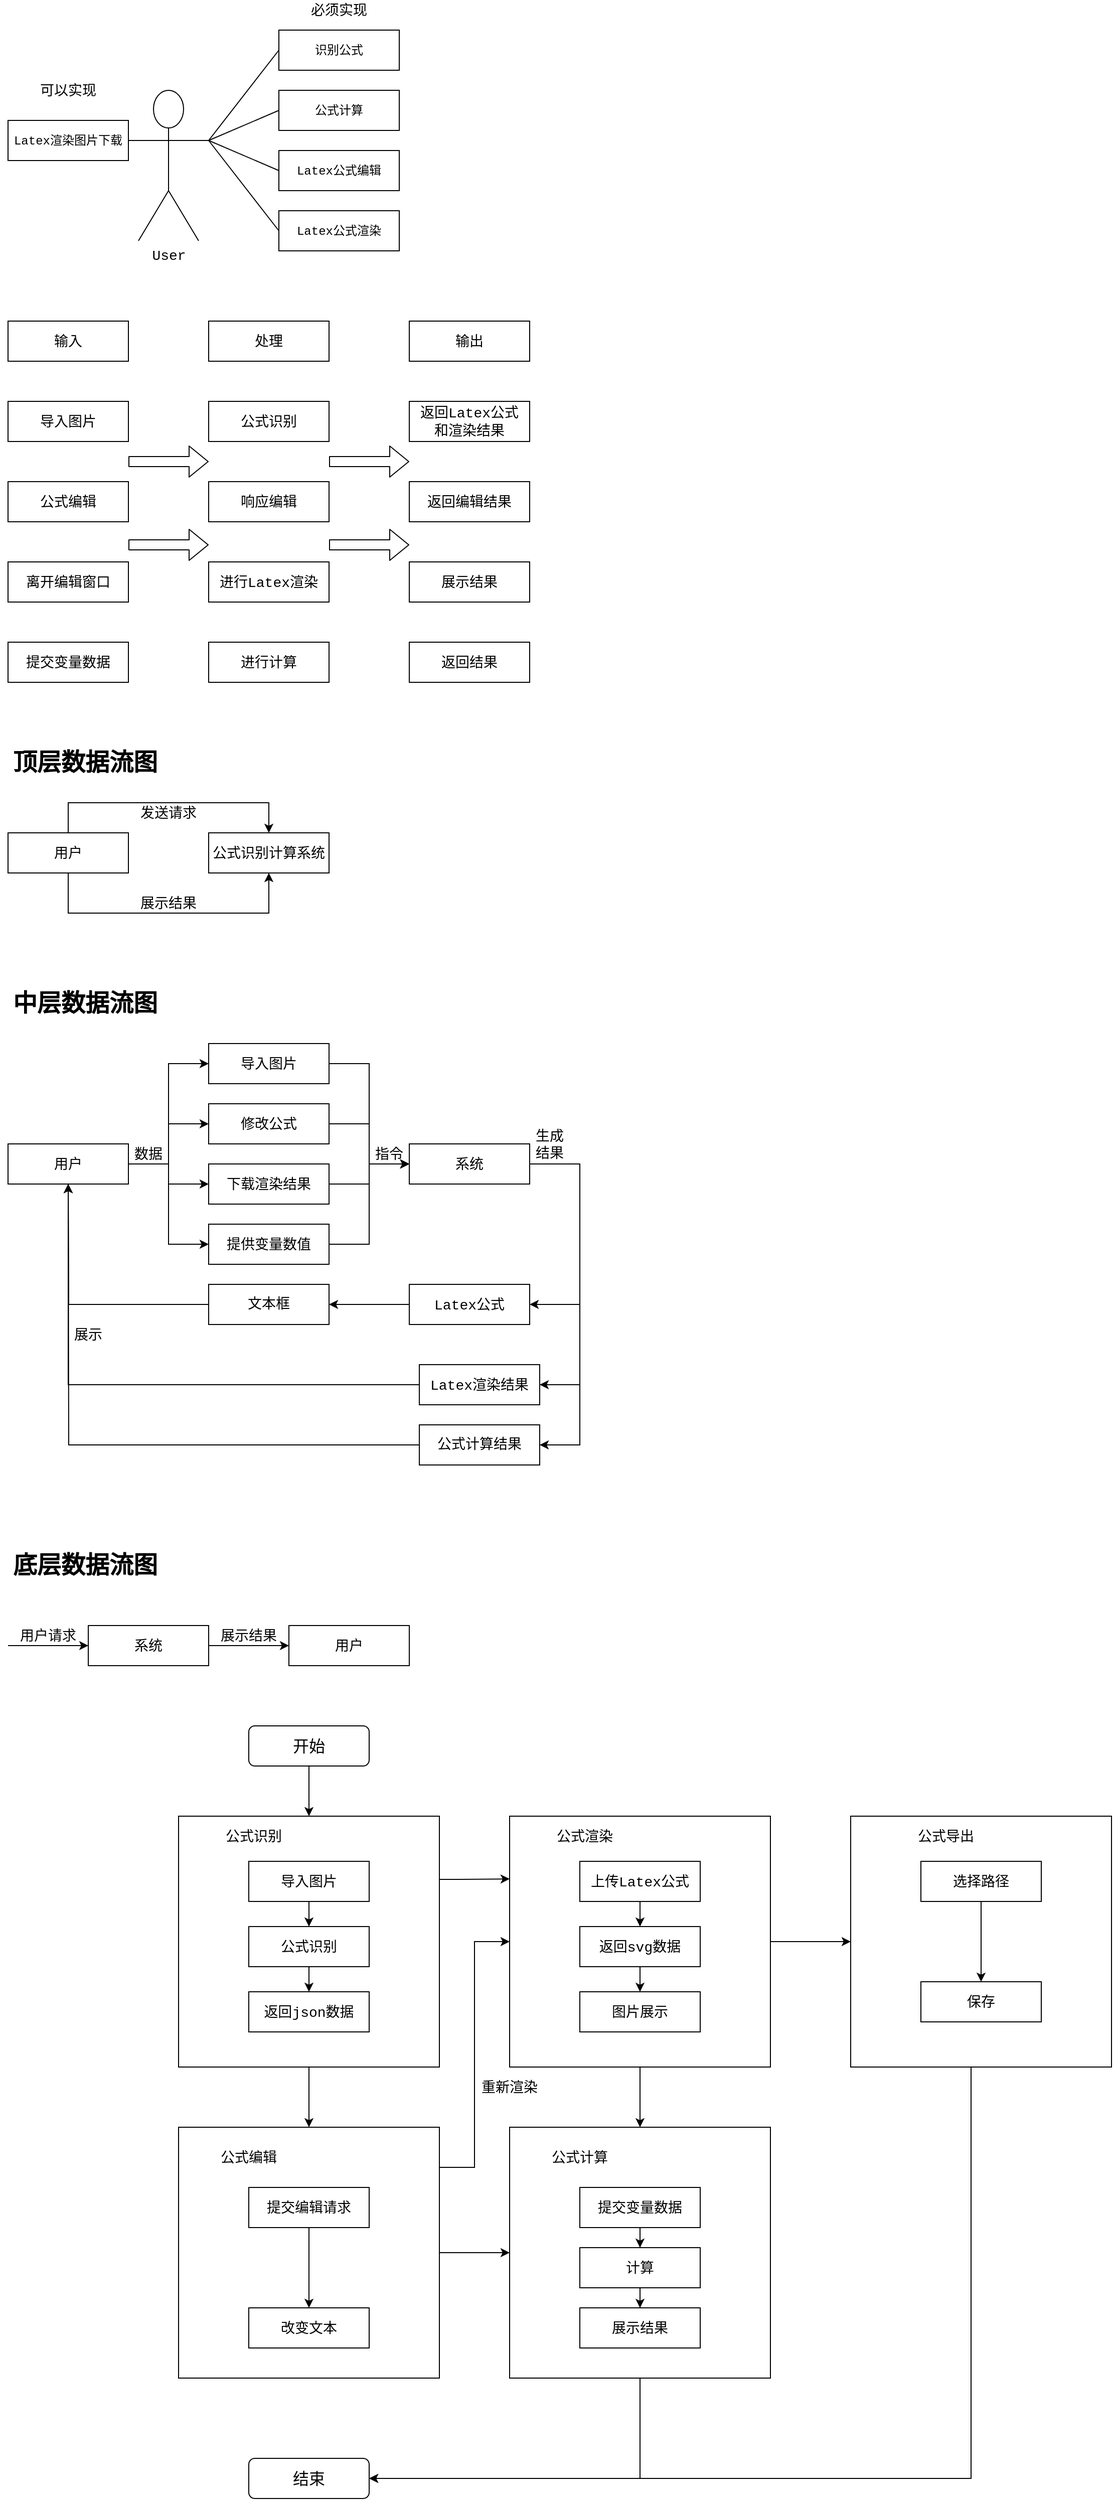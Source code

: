 <mxfile version="12.2.4" pages="1"><diagram id="RWEmQiOuJAzlAelfRRVs" name="Page-1"><mxGraphModel dx="808" dy="552" grid="1" gridSize="10" guides="1" tooltips="1" connect="1" arrows="1" fold="1" page="1" pageScale="1" pageWidth="827" pageHeight="1169" math="0" shadow="0"><root><mxCell id="0"/><mxCell id="1" parent="0"/><mxCell id="129" value="" style="edgeStyle=orthogonalEdgeStyle;rounded=0;orthogonalLoop=1;jettySize=auto;html=1;" parent="1" source="109" target="128" edge="1"><mxGeometry relative="1" as="geometry"/></mxCell><mxCell id="131" value="" style="edgeStyle=orthogonalEdgeStyle;rounded=0;orthogonalLoop=1;jettySize=auto;html=1;" parent="1" source="109" target="130" edge="1"><mxGeometry relative="1" as="geometry"/></mxCell><mxCell id="109" value="" style="rounded=0;whiteSpace=wrap;html=1;fillColor=none;" parent="1" vertex="1"><mxGeometry x="540" y="1850" width="260" height="250" as="geometry"/></mxCell><mxCell id="144" style="edgeStyle=orthogonalEdgeStyle;rounded=0;orthogonalLoop=1;jettySize=auto;html=1;entryX=1;entryY=0.5;entryDx=0;entryDy=0;" parent="1" source="130" target="143" edge="1"><mxGeometry relative="1" as="geometry"><Array as="points"><mxPoint x="1000" y="2510"/></Array></mxGeometry></mxCell><mxCell id="130" value="" style="rounded=0;whiteSpace=wrap;html=1;fillColor=none;" parent="1" vertex="1"><mxGeometry x="880" y="1850" width="260" height="250" as="geometry"/></mxCell><mxCell id="148" style="edgeStyle=orthogonalEdgeStyle;rounded=0;orthogonalLoop=1;jettySize=auto;html=1;entryX=1;entryY=0.5;entryDx=0;entryDy=0;" parent="1" source="128" target="143" edge="1"><mxGeometry relative="1" as="geometry"><Array as="points"><mxPoint x="670" y="2510"/></Array></mxGeometry></mxCell><mxCell id="128" value="" style="rounded=0;whiteSpace=wrap;html=1;fillColor=none;" parent="1" vertex="1"><mxGeometry x="540" y="2160" width="260" height="250" as="geometry"/></mxCell><mxCell id="111" value="" style="edgeStyle=orthogonalEdgeStyle;rounded=0;orthogonalLoop=1;jettySize=auto;html=1;entryX=0;entryY=0.25;entryDx=0;entryDy=0;" parent="1" source="102" target="109" edge="1"><mxGeometry relative="1" as="geometry"><Array as="points"><mxPoint x="490" y="1913"/><mxPoint x="490" y="1913"/></Array></mxGeometry></mxCell><mxCell id="118" value="" style="edgeStyle=orthogonalEdgeStyle;rounded=0;orthogonalLoop=1;jettySize=auto;html=1;" parent="1" source="102" target="117" edge="1"><mxGeometry relative="1" as="geometry"/></mxCell><mxCell id="102" value="" style="rounded=0;whiteSpace=wrap;html=1;fillColor=none;" parent="1" vertex="1"><mxGeometry x="210" y="1850" width="260" height="250" as="geometry"/></mxCell><mxCell id="6" value="&lt;font face=&quot;Courier New&quot; style=&quot;font-size: 14px&quot;&gt;User&lt;/font&gt;" style="shape=umlActor;verticalLabelPosition=bottom;labelBackgroundColor=#ffffff;verticalAlign=top;html=1;outlineConnect=0;" parent="1" vertex="1"><mxGeometry x="170" y="130" width="60" height="150" as="geometry"/></mxCell><mxCell id="7" value="" style="endArrow=none;html=1;" parent="1" edge="1"><mxGeometry width="50" height="50" relative="1" as="geometry"><mxPoint x="240" y="180" as="sourcePoint"/><mxPoint x="310" y="90" as="targetPoint"/></mxGeometry></mxCell><mxCell id="8" value="识别公式" style="rounded=0;whiteSpace=wrap;html=1;" parent="1" vertex="1"><mxGeometry x="310" y="70" width="120" height="40" as="geometry"/></mxCell><mxCell id="9" value="公式计算" style="rounded=0;whiteSpace=wrap;html=1;" parent="1" vertex="1"><mxGeometry x="310" y="130" width="120" height="40" as="geometry"/></mxCell><mxCell id="10" value="&lt;font face=&quot;Courier New&quot;&gt;Latex&lt;/font&gt;公式编辑" style="rounded=0;whiteSpace=wrap;html=1;" parent="1" vertex="1"><mxGeometry x="310" y="190" width="120" height="40" as="geometry"/></mxCell><mxCell id="11" value="&lt;font face=&quot;Courier New&quot;&gt;Latex&lt;/font&gt;公式渲染" style="rounded=0;whiteSpace=wrap;html=1;" parent="1" vertex="1"><mxGeometry x="310" y="250" width="120" height="40" as="geometry"/></mxCell><mxCell id="12" value="&lt;font face=&quot;Courier New&quot;&gt;Latex&lt;/font&gt;渲染图片下载" style="rounded=0;whiteSpace=wrap;html=1;" parent="1" vertex="1"><mxGeometry x="40" y="160" width="120" height="40" as="geometry"/></mxCell><mxCell id="13" value="" style="endArrow=none;html=1;entryX=1;entryY=0.5;entryDx=0;entryDy=0;exitX=0;exitY=0.333;exitDx=0;exitDy=0;exitPerimeter=0;" parent="1" source="6" target="12" edge="1"><mxGeometry width="50" height="50" relative="1" as="geometry"><mxPoint x="40" y="360" as="sourcePoint"/><mxPoint x="90" y="310" as="targetPoint"/></mxGeometry></mxCell><mxCell id="14" value="" style="endArrow=none;html=1;entryX=0;entryY=0.5;entryDx=0;entryDy=0;" parent="1" target="9" edge="1"><mxGeometry width="50" height="50" relative="1" as="geometry"><mxPoint x="240" y="180" as="sourcePoint"/><mxPoint x="320" y="100" as="targetPoint"/></mxGeometry></mxCell><mxCell id="15" value="" style="endArrow=none;html=1;entryX=0;entryY=0.5;entryDx=0;entryDy=0;" parent="1" target="10" edge="1"><mxGeometry width="50" height="50" relative="1" as="geometry"><mxPoint x="240" y="180" as="sourcePoint"/><mxPoint x="330" y="110" as="targetPoint"/></mxGeometry></mxCell><mxCell id="16" value="" style="endArrow=none;html=1;entryX=0;entryY=0.5;entryDx=0;entryDy=0;" parent="1" target="11" edge="1"><mxGeometry width="50" height="50" relative="1" as="geometry"><mxPoint x="240" y="180" as="sourcePoint"/><mxPoint x="340" y="120" as="targetPoint"/></mxGeometry></mxCell><mxCell id="17" value="" style="endArrow=none;html=1;entryX=1;entryY=0.333;entryDx=0;entryDy=0;entryPerimeter=0;" parent="1" target="6" edge="1"><mxGeometry width="50" height="50" relative="1" as="geometry"><mxPoint x="240" y="180" as="sourcePoint"/><mxPoint x="90" y="310" as="targetPoint"/></mxGeometry></mxCell><mxCell id="18" value="&lt;font style=&quot;font-size: 14px&quot;&gt;可以实现&lt;/font&gt;" style="text;html=1;strokeColor=none;fillColor=none;align=center;verticalAlign=middle;whiteSpace=wrap;rounded=0;" parent="1" vertex="1"><mxGeometry x="70" y="120" width="60" height="20" as="geometry"/></mxCell><mxCell id="20" value="&lt;font style=&quot;font-size: 14px&quot;&gt;必须实现&lt;/font&gt;" style="text;html=1;strokeColor=none;fillColor=none;align=center;verticalAlign=middle;whiteSpace=wrap;rounded=0;" parent="1" vertex="1"><mxGeometry x="340" y="40" width="60" height="20" as="geometry"/></mxCell><mxCell id="21" value="&lt;font style=&quot;font-size: 14px&quot;&gt;输入&lt;/font&gt;" style="rounded=0;whiteSpace=wrap;html=1;" parent="1" vertex="1"><mxGeometry x="40" y="360" width="120" height="40" as="geometry"/></mxCell><mxCell id="22" value="&lt;span style=&quot;font-size: 14px&quot;&gt;处理&lt;/span&gt;" style="rounded=0;whiteSpace=wrap;html=1;" parent="1" vertex="1"><mxGeometry x="240" y="360" width="120" height="40" as="geometry"/></mxCell><mxCell id="23" value="&lt;span style=&quot;font-size: 14px&quot;&gt;输出&lt;/span&gt;" style="rounded=0;whiteSpace=wrap;html=1;" parent="1" vertex="1"><mxGeometry x="440" y="360" width="120" height="40" as="geometry"/></mxCell><mxCell id="24" value="&lt;span style=&quot;font-size: 14px&quot;&gt;导入图片&lt;/span&gt;" style="rounded=0;whiteSpace=wrap;html=1;" parent="1" vertex="1"><mxGeometry x="40" y="440" width="120" height="40" as="geometry"/></mxCell><mxCell id="25" value="&lt;span style=&quot;font-size: 14px&quot;&gt;公式识别&lt;/span&gt;" style="rounded=0;whiteSpace=wrap;html=1;" parent="1" vertex="1"><mxGeometry x="240" y="440" width="120" height="40" as="geometry"/></mxCell><mxCell id="26" value="&lt;span style=&quot;font-size: 14px&quot;&gt;返回&lt;font face=&quot;Courier New&quot;&gt;Latex公式&lt;br&gt;&lt;/font&gt;和渲染结果&lt;/span&gt;" style="rounded=0;whiteSpace=wrap;html=1;" parent="1" vertex="1"><mxGeometry x="440" y="440" width="120" height="40" as="geometry"/></mxCell><mxCell id="27" value="&lt;span style=&quot;font-size: 14px&quot;&gt;公式编辑&lt;/span&gt;" style="rounded=0;whiteSpace=wrap;html=1;" parent="1" vertex="1"><mxGeometry x="40" y="520" width="120" height="40" as="geometry"/></mxCell><mxCell id="28" value="&lt;span style=&quot;font-size: 14px&quot;&gt;响应编辑&lt;/span&gt;" style="rounded=0;whiteSpace=wrap;html=1;" parent="1" vertex="1"><mxGeometry x="240" y="520" width="120" height="40" as="geometry"/></mxCell><mxCell id="29" value="&lt;span style=&quot;font-size: 14px&quot;&gt;返回编辑结果&lt;/span&gt;" style="rounded=0;whiteSpace=wrap;html=1;" parent="1" vertex="1"><mxGeometry x="440" y="520" width="120" height="40" as="geometry"/></mxCell><mxCell id="30" value="&lt;span style=&quot;font-size: 14px&quot;&gt;离开编辑窗口&lt;/span&gt;" style="rounded=0;whiteSpace=wrap;html=1;" parent="1" vertex="1"><mxGeometry x="40" y="600" width="120" height="40" as="geometry"/></mxCell><mxCell id="31" value="&lt;span style=&quot;font-size: 14px&quot;&gt;进行&lt;font face=&quot;Courier New&quot;&gt;Latex&lt;/font&gt;渲染&lt;/span&gt;" style="rounded=0;whiteSpace=wrap;html=1;" parent="1" vertex="1"><mxGeometry x="240" y="600" width="120" height="40" as="geometry"/></mxCell><mxCell id="32" value="&lt;span style=&quot;font-size: 14px&quot;&gt;展示结果&lt;/span&gt;" style="rounded=0;whiteSpace=wrap;html=1;" parent="1" vertex="1"><mxGeometry x="440" y="600" width="120" height="40" as="geometry"/></mxCell><mxCell id="33" value="&lt;span style=&quot;font-size: 14px&quot;&gt;提交变量数据&lt;/span&gt;" style="rounded=0;whiteSpace=wrap;html=1;" parent="1" vertex="1"><mxGeometry x="40" y="680" width="120" height="40" as="geometry"/></mxCell><mxCell id="34" value="&lt;span style=&quot;font-size: 14px&quot;&gt;进行计算&lt;/span&gt;" style="rounded=0;whiteSpace=wrap;html=1;" parent="1" vertex="1"><mxGeometry x="240" y="680" width="120" height="40" as="geometry"/></mxCell><mxCell id="35" value="&lt;span style=&quot;font-size: 14px&quot;&gt;返回结果&lt;/span&gt;" style="rounded=0;whiteSpace=wrap;html=1;" parent="1" vertex="1"><mxGeometry x="440" y="680" width="120" height="40" as="geometry"/></mxCell><mxCell id="36" value="" style="shape=flexArrow;endArrow=classic;html=1;" parent="1" edge="1"><mxGeometry width="50" height="50" relative="1" as="geometry"><mxPoint x="160" y="500" as="sourcePoint"/><mxPoint x="240" y="500" as="targetPoint"/></mxGeometry></mxCell><mxCell id="37" value="" style="shape=flexArrow;endArrow=classic;html=1;" parent="1" edge="1"><mxGeometry width="50" height="50" relative="1" as="geometry"><mxPoint x="160" y="583" as="sourcePoint"/><mxPoint x="240" y="583" as="targetPoint"/></mxGeometry></mxCell><mxCell id="38" value="" style="shape=flexArrow;endArrow=classic;html=1;" parent="1" edge="1"><mxGeometry width="50" height="50" relative="1" as="geometry"><mxPoint x="360" y="500" as="sourcePoint"/><mxPoint x="440" y="500" as="targetPoint"/></mxGeometry></mxCell><mxCell id="39" value="" style="shape=flexArrow;endArrow=classic;html=1;" parent="1" edge="1"><mxGeometry width="50" height="50" relative="1" as="geometry"><mxPoint x="360" y="583" as="sourcePoint"/><mxPoint x="440" y="583" as="targetPoint"/></mxGeometry></mxCell><mxCell id="43" value="" style="edgeStyle=orthogonalEdgeStyle;rounded=0;orthogonalLoop=1;jettySize=auto;html=1;entryX=0.5;entryY=0;entryDx=0;entryDy=0;" parent="1" source="40" target="42" edge="1"><mxGeometry relative="1" as="geometry"><mxPoint x="200" y="840" as="targetPoint"/><Array as="points"><mxPoint x="100" y="840"/><mxPoint x="300" y="840"/></Array></mxGeometry></mxCell><mxCell id="45" value="" style="edgeStyle=orthogonalEdgeStyle;rounded=0;orthogonalLoop=1;jettySize=auto;html=1;entryX=0.5;entryY=1;entryDx=0;entryDy=0;" parent="1" source="40" target="42" edge="1"><mxGeometry relative="1" as="geometry"><mxPoint x="190" y="960" as="targetPoint"/><Array as="points"><mxPoint x="100" y="950"/><mxPoint x="300" y="950"/></Array></mxGeometry></mxCell><mxCell id="40" value="&lt;span style=&quot;font-size: 14px&quot;&gt;用户&lt;/span&gt;" style="rounded=0;whiteSpace=wrap;html=1;" parent="1" vertex="1"><mxGeometry x="40" y="870" width="120" height="40" as="geometry"/></mxCell><mxCell id="41" value="&lt;h1&gt;顶层数据流图&lt;/h1&gt;" style="text;html=1;strokeColor=none;fillColor=none;spacing=5;spacingTop=-20;whiteSpace=wrap;overflow=hidden;rounded=0;" parent="1" vertex="1"><mxGeometry x="40" y="780" width="190" height="40" as="geometry"/></mxCell><mxCell id="42" value="&lt;span style=&quot;font-size: 14px&quot;&gt;公式识别计算系统&lt;/span&gt;" style="rounded=0;whiteSpace=wrap;html=1;" parent="1" vertex="1"><mxGeometry x="240" y="870" width="120" height="40" as="geometry"/></mxCell><mxCell id="46" value="&lt;font style=&quot;font-size: 14px&quot;&gt;发送请求&lt;/font&gt;" style="text;html=1;strokeColor=none;fillColor=none;align=center;verticalAlign=middle;whiteSpace=wrap;rounded=0;" parent="1" vertex="1"><mxGeometry x="170" y="840" width="60" height="20" as="geometry"/></mxCell><mxCell id="48" value="&lt;span style=&quot;font-size: 14px&quot;&gt;展示结果&lt;/span&gt;" style="text;html=1;strokeColor=none;fillColor=none;align=center;verticalAlign=middle;whiteSpace=wrap;rounded=0;" parent="1" vertex="1"><mxGeometry x="170" y="930" width="60" height="20" as="geometry"/></mxCell><mxCell id="49" value="&lt;h1&gt;中层数据流图&lt;/h1&gt;" style="text;html=1;strokeColor=none;fillColor=none;spacing=5;spacingTop=-20;whiteSpace=wrap;overflow=hidden;rounded=0;" parent="1" vertex="1"><mxGeometry x="40" y="1020" width="190" height="40" as="geometry"/></mxCell><mxCell id="55" style="edgeStyle=orthogonalEdgeStyle;rounded=0;orthogonalLoop=1;jettySize=auto;html=1;entryX=0;entryY=0.5;entryDx=0;entryDy=0;" parent="1" source="50" target="52" edge="1"><mxGeometry relative="1" as="geometry"/></mxCell><mxCell id="56" style="edgeStyle=orthogonalEdgeStyle;rounded=0;orthogonalLoop=1;jettySize=auto;html=1;entryX=0;entryY=0.5;entryDx=0;entryDy=0;" parent="1" source="50" target="53" edge="1"><mxGeometry relative="1" as="geometry"/></mxCell><mxCell id="57" style="edgeStyle=orthogonalEdgeStyle;rounded=0;orthogonalLoop=1;jettySize=auto;html=1;entryX=0;entryY=0.5;entryDx=0;entryDy=0;" parent="1" source="50" target="51" edge="1"><mxGeometry relative="1" as="geometry"/></mxCell><mxCell id="58" style="edgeStyle=orthogonalEdgeStyle;rounded=0;orthogonalLoop=1;jettySize=auto;html=1;entryX=0;entryY=0.5;entryDx=0;entryDy=0;" parent="1" source="50" target="54" edge="1"><mxGeometry relative="1" as="geometry"/></mxCell><mxCell id="50" value="&lt;span style=&quot;font-size: 14px&quot;&gt;用户&lt;/span&gt;" style="rounded=0;whiteSpace=wrap;html=1;" parent="1" vertex="1"><mxGeometry x="40" y="1180" width="120" height="40" as="geometry"/></mxCell><mxCell id="62" style="edgeStyle=orthogonalEdgeStyle;rounded=0;orthogonalLoop=1;jettySize=auto;html=1;entryX=0;entryY=0.5;entryDx=0;entryDy=0;" parent="1" source="51" target="61" edge="1"><mxGeometry relative="1" as="geometry"/></mxCell><mxCell id="51" value="&lt;span style=&quot;font-size: 14px&quot;&gt;导入图片&lt;/span&gt;" style="rounded=0;whiteSpace=wrap;html=1;" parent="1" vertex="1"><mxGeometry x="240" y="1080" width="120" height="40" as="geometry"/></mxCell><mxCell id="63" style="edgeStyle=orthogonalEdgeStyle;rounded=0;orthogonalLoop=1;jettySize=auto;html=1;" parent="1" source="52" edge="1"><mxGeometry relative="1" as="geometry"><mxPoint x="440" y="1200" as="targetPoint"/><Array as="points"><mxPoint x="400" y="1160"/><mxPoint x="400" y="1200"/></Array></mxGeometry></mxCell><mxCell id="52" value="&lt;span style=&quot;font-size: 14px&quot;&gt;修改公式&lt;/span&gt;" style="rounded=0;whiteSpace=wrap;html=1;" parent="1" vertex="1"><mxGeometry x="240" y="1140" width="120" height="40" as="geometry"/></mxCell><mxCell id="64" style="edgeStyle=orthogonalEdgeStyle;rounded=0;orthogonalLoop=1;jettySize=auto;html=1;entryX=0;entryY=0.5;entryDx=0;entryDy=0;" parent="1" source="53" target="61" edge="1"><mxGeometry relative="1" as="geometry"/></mxCell><mxCell id="53" value="&lt;span style=&quot;font-size: 14px&quot;&gt;下载渲染结果&lt;/span&gt;" style="rounded=0;whiteSpace=wrap;html=1;" parent="1" vertex="1"><mxGeometry x="240" y="1200" width="120" height="40" as="geometry"/></mxCell><mxCell id="65" style="edgeStyle=orthogonalEdgeStyle;rounded=0;orthogonalLoop=1;jettySize=auto;html=1;entryX=0;entryY=0.5;entryDx=0;entryDy=0;" parent="1" source="54" target="61" edge="1"><mxGeometry relative="1" as="geometry"/></mxCell><mxCell id="54" value="&lt;span style=&quot;font-size: 14px&quot;&gt;提供变量数值&lt;/span&gt;" style="rounded=0;whiteSpace=wrap;html=1;" parent="1" vertex="1"><mxGeometry x="240" y="1260" width="120" height="40" as="geometry"/></mxCell><mxCell id="59" value="&lt;span style=&quot;font-size: 14px&quot;&gt;数据&lt;/span&gt;" style="text;html=1;strokeColor=none;fillColor=none;align=center;verticalAlign=middle;whiteSpace=wrap;rounded=0;" parent="1" vertex="1"><mxGeometry x="160" y="1180" width="40" height="20" as="geometry"/></mxCell><mxCell id="75" style="edgeStyle=orthogonalEdgeStyle;rounded=0;orthogonalLoop=1;jettySize=auto;html=1;entryX=1;entryY=0.5;entryDx=0;entryDy=0;" parent="1" source="61" target="68" edge="1"><mxGeometry relative="1" as="geometry"><Array as="points"><mxPoint x="610" y="1200"/><mxPoint x="610" y="1340"/></Array></mxGeometry></mxCell><mxCell id="76" style="edgeStyle=orthogonalEdgeStyle;rounded=0;orthogonalLoop=1;jettySize=auto;html=1;entryX=1;entryY=0.5;entryDx=0;entryDy=0;" parent="1" source="61" target="69" edge="1"><mxGeometry relative="1" as="geometry"><Array as="points"><mxPoint x="610" y="1200"/><mxPoint x="610" y="1420"/></Array></mxGeometry></mxCell><mxCell id="77" style="edgeStyle=orthogonalEdgeStyle;rounded=0;orthogonalLoop=1;jettySize=auto;html=1;entryX=1;entryY=0.5;entryDx=0;entryDy=0;" parent="1" source="61" target="70" edge="1"><mxGeometry relative="1" as="geometry"><Array as="points"><mxPoint x="610" y="1200"/><mxPoint x="610" y="1480"/></Array></mxGeometry></mxCell><mxCell id="61" value="&lt;span style=&quot;font-size: 14px&quot;&gt;系统&lt;/span&gt;" style="rounded=0;whiteSpace=wrap;html=1;" parent="1" vertex="1"><mxGeometry x="440" y="1180" width="120" height="40" as="geometry"/></mxCell><mxCell id="66" value="&lt;span style=&quot;font-size: 14px&quot;&gt;指令&lt;/span&gt;" style="text;html=1;strokeColor=none;fillColor=none;align=center;verticalAlign=middle;whiteSpace=wrap;rounded=0;" parent="1" vertex="1"><mxGeometry x="400" y="1180" width="40" height="20" as="geometry"/></mxCell><mxCell id="79" value="" style="edgeStyle=orthogonalEdgeStyle;rounded=0;orthogonalLoop=1;jettySize=auto;html=1;" parent="1" source="68" target="78" edge="1"><mxGeometry relative="1" as="geometry"/></mxCell><mxCell id="68" value="&lt;span style=&quot;font-size: 14px&quot;&gt;&lt;font face=&quot;Courier New&quot;&gt;Latex&lt;/font&gt;公式&lt;/span&gt;" style="rounded=0;whiteSpace=wrap;html=1;" parent="1" vertex="1"><mxGeometry x="440" y="1320" width="120" height="40" as="geometry"/></mxCell><mxCell id="85" style="edgeStyle=orthogonalEdgeStyle;rounded=0;orthogonalLoop=1;jettySize=auto;html=1;" parent="1" source="78" edge="1"><mxGeometry relative="1" as="geometry"><mxPoint x="100" y="1220" as="targetPoint"/></mxGeometry></mxCell><mxCell id="78" value="&lt;font face=&quot;Courier New&quot;&gt;&lt;span style=&quot;font-size: 14px&quot;&gt;文本框&lt;/span&gt;&lt;/font&gt;" style="rounded=0;whiteSpace=wrap;html=1;" parent="1" vertex="1"><mxGeometry x="240" y="1320" width="120" height="40" as="geometry"/></mxCell><mxCell id="81" style="edgeStyle=orthogonalEdgeStyle;rounded=0;orthogonalLoop=1;jettySize=auto;html=1;entryX=0.5;entryY=1;entryDx=0;entryDy=0;" parent="1" source="69" target="50" edge="1"><mxGeometry relative="1" as="geometry"/></mxCell><mxCell id="69" value="&lt;span style=&quot;font-size: 14px&quot;&gt;&lt;font face=&quot;Courier New&quot;&gt;Latex渲染结果&lt;/font&gt;&lt;/span&gt;" style="rounded=0;whiteSpace=wrap;html=1;" parent="1" vertex="1"><mxGeometry x="450" y="1400" width="120" height="40" as="geometry"/></mxCell><mxCell id="82" style="edgeStyle=orthogonalEdgeStyle;rounded=0;orthogonalLoop=1;jettySize=auto;html=1;" parent="1" source="70" edge="1"><mxGeometry relative="1" as="geometry"><mxPoint x="100" y="1220" as="targetPoint"/></mxGeometry></mxCell><mxCell id="70" value="&lt;font face=&quot;Courier New&quot;&gt;&lt;span style=&quot;font-size: 14px&quot;&gt;公式计算结果&lt;/span&gt;&lt;/font&gt;" style="rounded=0;whiteSpace=wrap;html=1;" parent="1" vertex="1"><mxGeometry x="450" y="1460" width="120" height="40" as="geometry"/></mxCell><mxCell id="74" value="&lt;span style=&quot;font-size: 14px&quot;&gt;生成结果&lt;/span&gt;" style="text;html=1;strokeColor=none;fillColor=none;align=center;verticalAlign=middle;whiteSpace=wrap;rounded=0;" parent="1" vertex="1"><mxGeometry x="560" y="1170" width="40" height="20" as="geometry"/></mxCell><mxCell id="84" value="&lt;span style=&quot;font-size: 14px&quot;&gt;展示&lt;/span&gt;" style="text;html=1;strokeColor=none;fillColor=none;align=center;verticalAlign=middle;whiteSpace=wrap;rounded=0;" parent="1" vertex="1"><mxGeometry x="100" y="1360" width="40" height="20" as="geometry"/></mxCell><mxCell id="86" value="&lt;h1&gt;底层数据流图&lt;/h1&gt;" style="text;html=1;strokeColor=none;fillColor=none;spacing=5;spacingTop=-20;whiteSpace=wrap;overflow=hidden;rounded=0;" parent="1" vertex="1"><mxGeometry x="40" y="1580" width="190" height="40" as="geometry"/></mxCell><mxCell id="91" value="" style="edgeStyle=orthogonalEdgeStyle;rounded=0;orthogonalLoop=1;jettySize=auto;html=1;" parent="1" source="87" target="90" edge="1"><mxGeometry relative="1" as="geometry"/></mxCell><mxCell id="87" value="&lt;span style=&quot;font-size: 14px&quot;&gt;系统&lt;/span&gt;" style="rounded=0;whiteSpace=wrap;html=1;" parent="1" vertex="1"><mxGeometry x="120" y="1660" width="120" height="40" as="geometry"/></mxCell><mxCell id="90" value="&lt;span style=&quot;font-size: 14px&quot;&gt;用户&lt;/span&gt;" style="rounded=0;whiteSpace=wrap;html=1;" parent="1" vertex="1"><mxGeometry x="320" y="1660" width="120" height="40" as="geometry"/></mxCell><mxCell id="88" value="" style="endArrow=classic;html=1;entryX=0;entryY=0.5;entryDx=0;entryDy=0;" parent="1" target="87" edge="1"><mxGeometry width="50" height="50" relative="1" as="geometry"><mxPoint x="40" y="1680" as="sourcePoint"/><mxPoint x="90" y="1720" as="targetPoint"/></mxGeometry></mxCell><mxCell id="89" value="&lt;span style=&quot;font-size: 14px&quot;&gt;用户请求&lt;/span&gt;" style="text;html=1;strokeColor=none;fillColor=none;align=center;verticalAlign=middle;whiteSpace=wrap;rounded=0;" parent="1" vertex="1"><mxGeometry x="50" y="1660" width="60" height="20" as="geometry"/></mxCell><mxCell id="92" value="&lt;span style=&quot;font-size: 14px&quot;&gt;展示结果&lt;/span&gt;" style="text;html=1;strokeColor=none;fillColor=none;align=center;verticalAlign=middle;whiteSpace=wrap;rounded=0;" parent="1" vertex="1"><mxGeometry x="250" y="1660" width="60" height="20" as="geometry"/></mxCell><mxCell id="99" value="" style="edgeStyle=orthogonalEdgeStyle;rounded=0;orthogonalLoop=1;jettySize=auto;html=1;" parent="1" source="93" edge="1"><mxGeometry relative="1" as="geometry"><mxPoint x="340" y="1850" as="targetPoint"/></mxGeometry></mxCell><mxCell id="93" value="&lt;font size=&quot;3&quot;&gt;开始&lt;/font&gt;" style="rounded=1;whiteSpace=wrap;html=1;" parent="1" vertex="1"><mxGeometry x="280" y="1760" width="120" height="40" as="geometry"/></mxCell><mxCell id="96" value="&lt;span style=&quot;font-size: 14px&quot;&gt;图片展示&lt;/span&gt;" style="rounded=0;whiteSpace=wrap;html=1;" parent="1" vertex="1"><mxGeometry x="610" y="2025" width="120" height="40" as="geometry"/></mxCell><mxCell id="106" value="" style="edgeStyle=orthogonalEdgeStyle;rounded=0;orthogonalLoop=1;jettySize=auto;html=1;" parent="1" source="101" target="105" edge="1"><mxGeometry relative="1" as="geometry"/></mxCell><mxCell id="101" value="&lt;span style=&quot;font-size: 14px&quot;&gt;导入图片&lt;/span&gt;" style="rounded=0;whiteSpace=wrap;html=1;" parent="1" vertex="1"><mxGeometry x="280" y="1895" width="120" height="40" as="geometry"/></mxCell><mxCell id="103" value="&lt;span style=&quot;font-size: 14px&quot;&gt;公式识别&lt;/span&gt;" style="text;html=1;strokeColor=none;fillColor=none;align=center;verticalAlign=middle;whiteSpace=wrap;rounded=0;" parent="1" vertex="1"><mxGeometry x="250" y="1860" width="70" height="20" as="geometry"/></mxCell><mxCell id="108" value="" style="edgeStyle=orthogonalEdgeStyle;rounded=0;orthogonalLoop=1;jettySize=auto;html=1;" parent="1" source="105" target="107" edge="1"><mxGeometry relative="1" as="geometry"/></mxCell><mxCell id="105" value="&lt;span style=&quot;font-size: 14px&quot;&gt;公式识别&lt;/span&gt;" style="rounded=0;whiteSpace=wrap;html=1;" parent="1" vertex="1"><mxGeometry x="280" y="1960" width="120" height="40" as="geometry"/></mxCell><mxCell id="107" value="&lt;span style=&quot;font-size: 14px&quot;&gt;返回&lt;font face=&quot;Courier New&quot;&gt;json&lt;/font&gt;数据&lt;/span&gt;" style="rounded=0;whiteSpace=wrap;html=1;" parent="1" vertex="1"><mxGeometry x="280" y="2025" width="120" height="40" as="geometry"/></mxCell><mxCell id="110" value="&lt;span style=&quot;font-size: 14px&quot;&gt;公式渲染&lt;/span&gt;" style="text;html=1;strokeColor=none;fillColor=none;align=center;verticalAlign=middle;whiteSpace=wrap;rounded=0;" parent="1" vertex="1"><mxGeometry x="580" y="1860" width="70" height="20" as="geometry"/></mxCell><mxCell id="115" value="" style="edgeStyle=orthogonalEdgeStyle;rounded=0;orthogonalLoop=1;jettySize=auto;html=1;" parent="1" source="113" target="114" edge="1"><mxGeometry relative="1" as="geometry"/></mxCell><mxCell id="113" value="&lt;span style=&quot;font-size: 14px&quot;&gt;上传&lt;font face=&quot;Courier New&quot;&gt;Latex&lt;/font&gt;公式&lt;/span&gt;" style="rounded=0;whiteSpace=wrap;html=1;" parent="1" vertex="1"><mxGeometry x="610" y="1895" width="120" height="40" as="geometry"/></mxCell><mxCell id="116" value="" style="edgeStyle=orthogonalEdgeStyle;rounded=0;orthogonalLoop=1;jettySize=auto;html=1;" parent="1" source="114" target="96" edge="1"><mxGeometry relative="1" as="geometry"/></mxCell><mxCell id="114" value="&lt;span style=&quot;font-size: 14px&quot;&gt;返回&lt;font face=&quot;Courier New&quot;&gt;svg&lt;/font&gt;数据&lt;/span&gt;" style="rounded=0;whiteSpace=wrap;html=1;" parent="1" vertex="1"><mxGeometry x="610" y="1960" width="120" height="40" as="geometry"/></mxCell><mxCell id="125" style="edgeStyle=orthogonalEdgeStyle;rounded=0;orthogonalLoop=1;jettySize=auto;html=1;entryX=0;entryY=0.5;entryDx=0;entryDy=0;" parent="1" source="117" target="109" edge="1"><mxGeometry relative="1" as="geometry"><mxPoint x="540" y="1960" as="targetPoint"/><Array as="points"><mxPoint x="505" y="2200"/><mxPoint x="505" y="1975"/></Array></mxGeometry></mxCell><mxCell id="136" value="" style="edgeStyle=orthogonalEdgeStyle;rounded=0;orthogonalLoop=1;jettySize=auto;html=1;" parent="1" source="117" target="128" edge="1"><mxGeometry relative="1" as="geometry"/></mxCell><mxCell id="117" value="" style="rounded=0;whiteSpace=wrap;html=1;fillColor=none;" parent="1" vertex="1"><mxGeometry x="210" y="2160" width="260" height="250" as="geometry"/></mxCell><mxCell id="119" value="&lt;span style=&quot;font-size: 14px&quot;&gt;公式编辑&lt;/span&gt;" style="text;html=1;strokeColor=none;fillColor=none;align=center;verticalAlign=middle;whiteSpace=wrap;rounded=0;" parent="1" vertex="1"><mxGeometry x="245" y="2180" width="70" height="20" as="geometry"/></mxCell><mxCell id="122" value="" style="edgeStyle=orthogonalEdgeStyle;rounded=0;orthogonalLoop=1;jettySize=auto;html=1;" parent="1" source="120" target="121" edge="1"><mxGeometry relative="1" as="geometry"/></mxCell><mxCell id="120" value="&lt;span style=&quot;font-size: 14px&quot;&gt;提交编辑请求&lt;/span&gt;" style="rounded=0;whiteSpace=wrap;html=1;" parent="1" vertex="1"><mxGeometry x="280" y="2220" width="120" height="40" as="geometry"/></mxCell><mxCell id="121" value="&lt;span style=&quot;font-size: 14px&quot;&gt;改变文本&lt;/span&gt;" style="rounded=0;whiteSpace=wrap;html=1;" parent="1" vertex="1"><mxGeometry x="280" y="2340" width="120" height="40" as="geometry"/></mxCell><mxCell id="126" value="&lt;span style=&quot;font-size: 14px&quot;&gt;重新渲染&lt;/span&gt;" style="text;html=1;strokeColor=none;fillColor=none;align=center;verticalAlign=middle;whiteSpace=wrap;rounded=0;" parent="1" vertex="1"><mxGeometry x="505" y="2110" width="70" height="20" as="geometry"/></mxCell><mxCell id="132" value="&lt;span style=&quot;font-size: 14px&quot;&gt;公式导出&lt;/span&gt;" style="text;html=1;strokeColor=none;fillColor=none;align=center;verticalAlign=middle;whiteSpace=wrap;rounded=0;" parent="1" vertex="1"><mxGeometry x="940" y="1860" width="70" height="20" as="geometry"/></mxCell><mxCell id="135" value="" style="edgeStyle=orthogonalEdgeStyle;rounded=0;orthogonalLoop=1;jettySize=auto;html=1;" parent="1" source="133" target="134" edge="1"><mxGeometry relative="1" as="geometry"/></mxCell><mxCell id="133" value="&lt;span style=&quot;font-size: 14px&quot;&gt;选择路径&lt;/span&gt;" style="rounded=0;whiteSpace=wrap;html=1;" parent="1" vertex="1"><mxGeometry x="950" y="1895" width="120" height="40" as="geometry"/></mxCell><mxCell id="134" value="&lt;span style=&quot;font-size: 14px&quot;&gt;保存&lt;/span&gt;" style="rounded=0;whiteSpace=wrap;html=1;" parent="1" vertex="1"><mxGeometry x="950" y="2015" width="120" height="40" as="geometry"/></mxCell><mxCell id="137" value="&lt;span style=&quot;font-size: 14px&quot;&gt;公式计算&lt;/span&gt;" style="text;html=1;strokeColor=none;fillColor=none;align=center;verticalAlign=middle;whiteSpace=wrap;rounded=0;" parent="1" vertex="1"><mxGeometry x="575" y="2180" width="70" height="20" as="geometry"/></mxCell><mxCell id="140" value="" style="edgeStyle=orthogonalEdgeStyle;rounded=0;orthogonalLoop=1;jettySize=auto;html=1;" parent="1" source="138" target="139" edge="1"><mxGeometry relative="1" as="geometry"/></mxCell><mxCell id="138" value="&lt;span style=&quot;font-size: 14px&quot;&gt;提交变量数据&lt;/span&gt;" style="rounded=0;whiteSpace=wrap;html=1;" parent="1" vertex="1"><mxGeometry x="610" y="2220" width="120" height="40" as="geometry"/></mxCell><mxCell id="142" value="" style="edgeStyle=orthogonalEdgeStyle;rounded=0;orthogonalLoop=1;jettySize=auto;html=1;" parent="1" source="139" target="141" edge="1"><mxGeometry relative="1" as="geometry"/></mxCell><mxCell id="139" value="&lt;span style=&quot;font-size: 14px&quot;&gt;计算&lt;/span&gt;" style="rounded=0;whiteSpace=wrap;html=1;" parent="1" vertex="1"><mxGeometry x="610" y="2280" width="120" height="40" as="geometry"/></mxCell><mxCell id="141" value="&lt;span style=&quot;font-size: 14px&quot;&gt;展示结果&lt;/span&gt;" style="rounded=0;whiteSpace=wrap;html=1;" parent="1" vertex="1"><mxGeometry x="610" y="2340" width="120" height="40" as="geometry"/></mxCell><mxCell id="143" value="&lt;font size=&quot;3&quot;&gt;结束&lt;/font&gt;" style="rounded=1;whiteSpace=wrap;html=1;" parent="1" vertex="1"><mxGeometry x="280" y="2490" width="120" height="40" as="geometry"/></mxCell></root></mxGraphModel></diagram></mxfile>